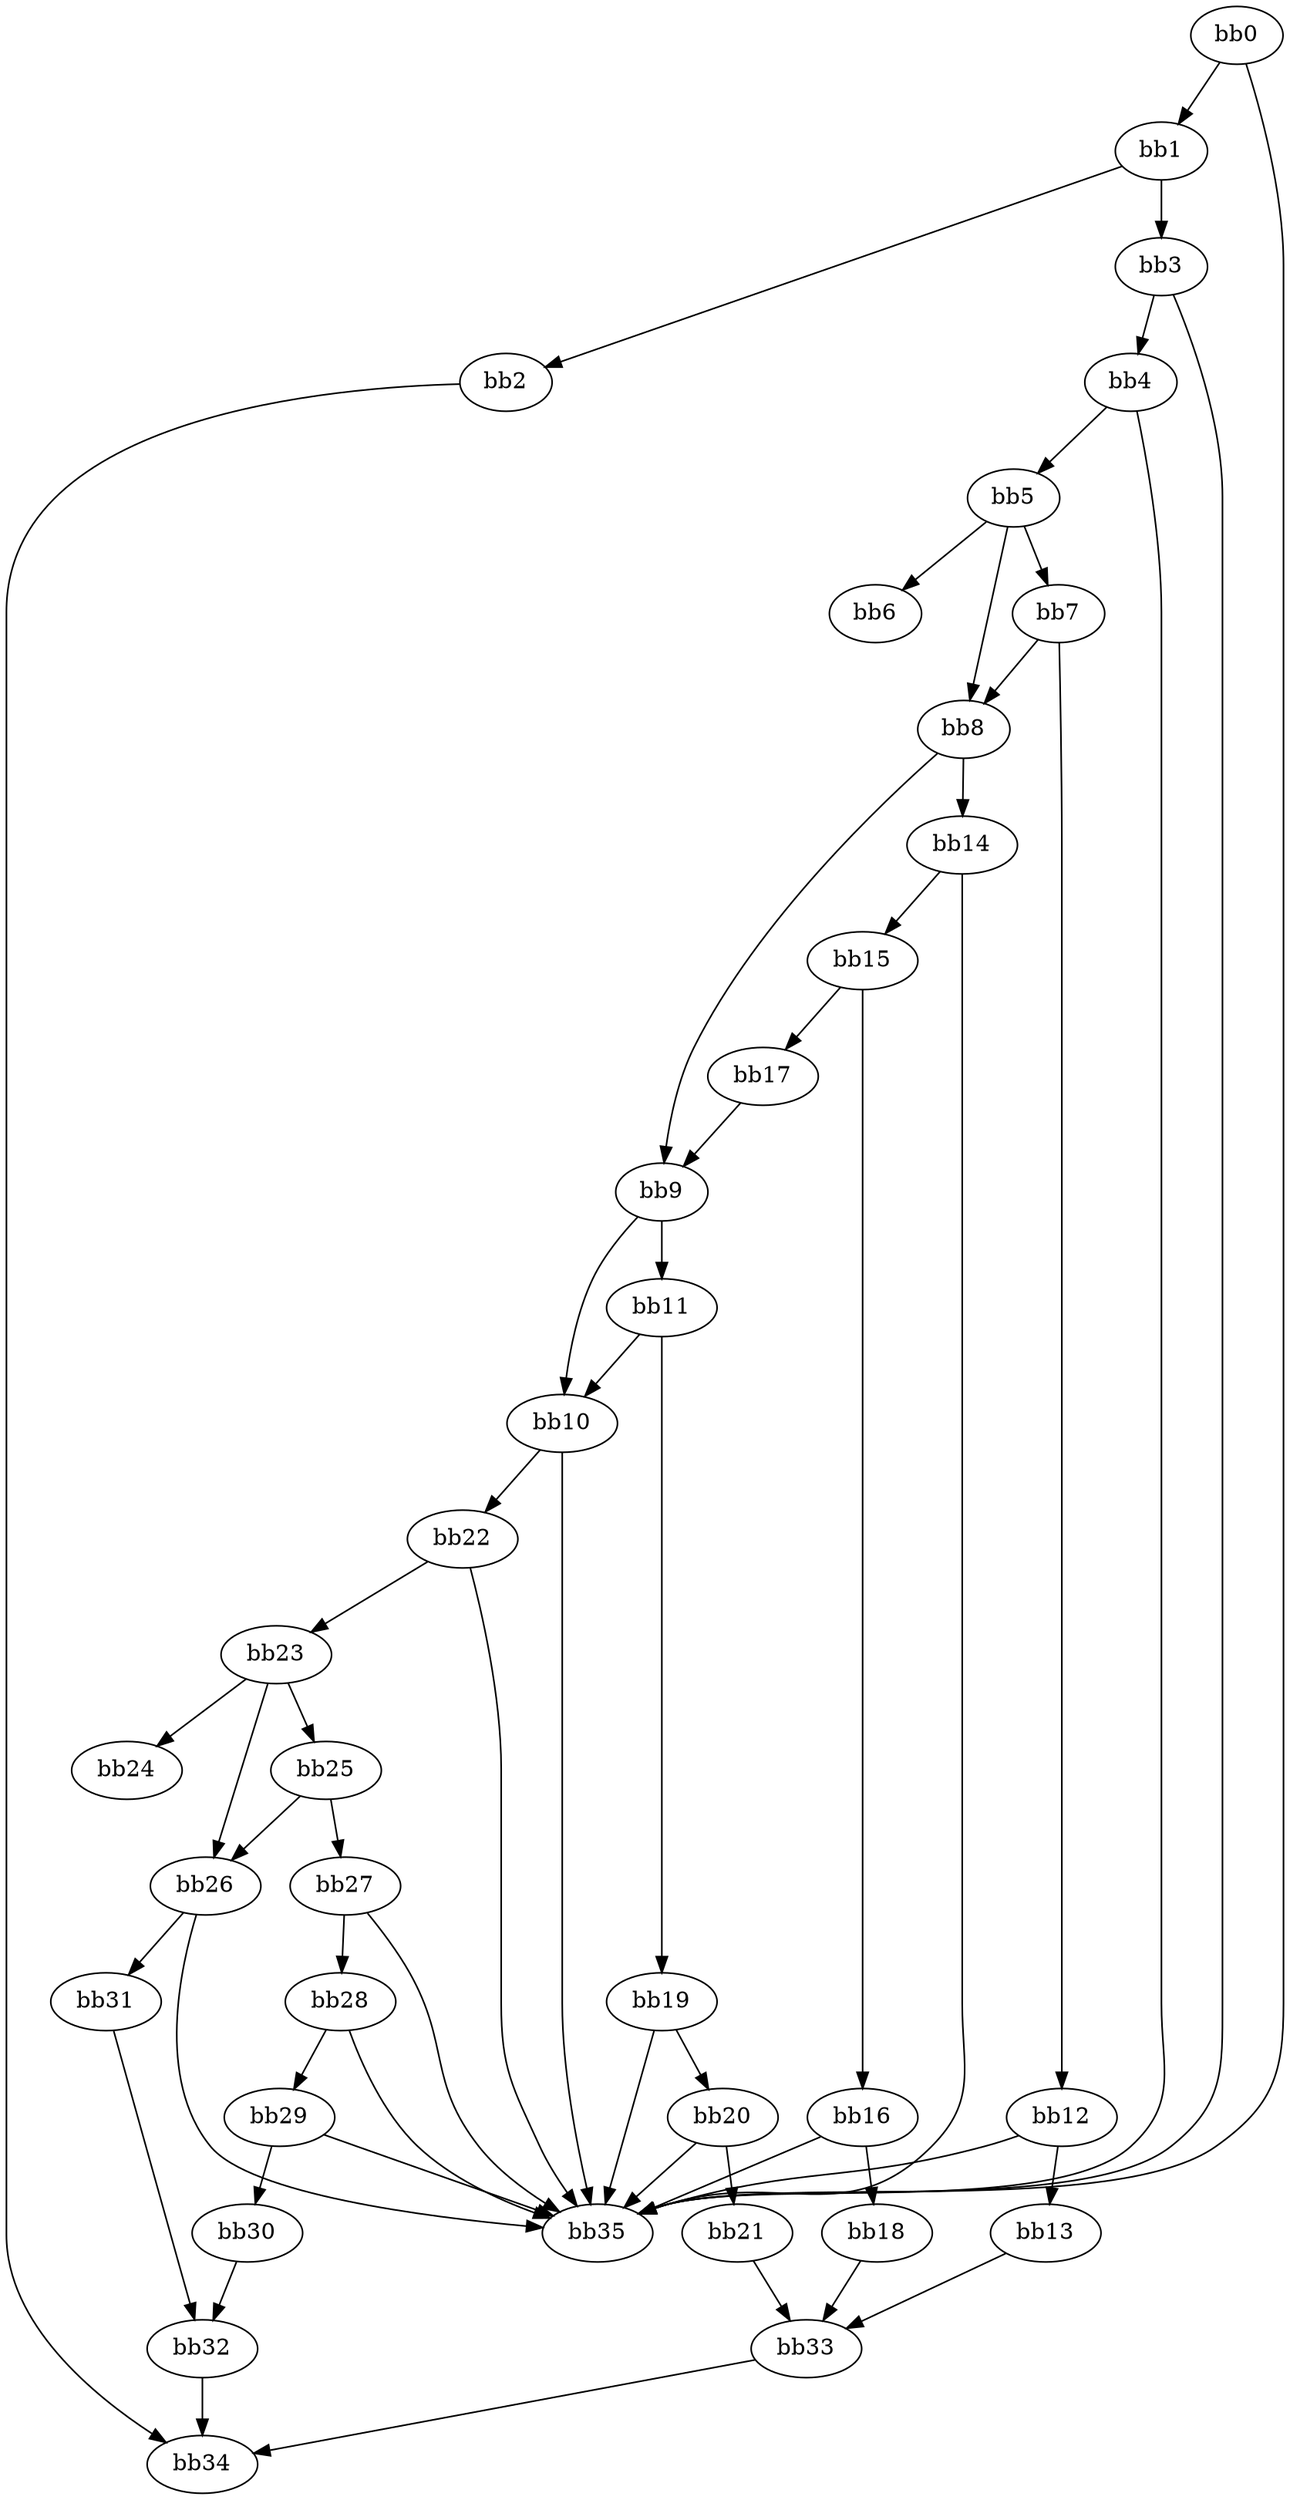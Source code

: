 digraph {
    0 [ label = "bb0\l" ]
    1 [ label = "bb1\l" ]
    2 [ label = "bb2\l" ]
    3 [ label = "bb3\l" ]
    4 [ label = "bb4\l" ]
    5 [ label = "bb5\l" ]
    6 [ label = "bb6\l" ]
    7 [ label = "bb7\l" ]
    8 [ label = "bb8\l" ]
    9 [ label = "bb9\l" ]
    10 [ label = "bb10\l" ]
    11 [ label = "bb11\l" ]
    12 [ label = "bb12\l" ]
    13 [ label = "bb13\l" ]
    14 [ label = "bb14\l" ]
    15 [ label = "bb15\l" ]
    16 [ label = "bb16\l" ]
    17 [ label = "bb17\l" ]
    18 [ label = "bb18\l" ]
    19 [ label = "bb19\l" ]
    20 [ label = "bb20\l" ]
    21 [ label = "bb21\l" ]
    22 [ label = "bb22\l" ]
    23 [ label = "bb23\l" ]
    24 [ label = "bb24\l" ]
    25 [ label = "bb25\l" ]
    26 [ label = "bb26\l" ]
    27 [ label = "bb27\l" ]
    28 [ label = "bb28\l" ]
    29 [ label = "bb29\l" ]
    30 [ label = "bb30\l" ]
    31 [ label = "bb31\l" ]
    32 [ label = "bb32\l" ]
    33 [ label = "bb33\l" ]
    34 [ label = "bb34\l" ]
    35 [ label = "bb35\l" ]
    0 -> 1 [ ]
    0 -> 35 [ ]
    1 -> 2 [ ]
    1 -> 3 [ ]
    2 -> 34 [ ]
    3 -> 4 [ ]
    3 -> 35 [ ]
    4 -> 5 [ ]
    4 -> 35 [ ]
    5 -> 6 [ ]
    5 -> 7 [ ]
    5 -> 8 [ ]
    7 -> 8 [ ]
    7 -> 12 [ ]
    8 -> 9 [ ]
    8 -> 14 [ ]
    9 -> 10 [ ]
    9 -> 11 [ ]
    10 -> 22 [ ]
    10 -> 35 [ ]
    11 -> 10 [ ]
    11 -> 19 [ ]
    12 -> 13 [ ]
    12 -> 35 [ ]
    13 -> 33 [ ]
    14 -> 15 [ ]
    14 -> 35 [ ]
    15 -> 16 [ ]
    15 -> 17 [ ]
    16 -> 18 [ ]
    16 -> 35 [ ]
    17 -> 9 [ ]
    18 -> 33 [ ]
    19 -> 20 [ ]
    19 -> 35 [ ]
    20 -> 21 [ ]
    20 -> 35 [ ]
    21 -> 33 [ ]
    22 -> 23 [ ]
    22 -> 35 [ ]
    23 -> 24 [ ]
    23 -> 25 [ ]
    23 -> 26 [ ]
    25 -> 26 [ ]
    25 -> 27 [ ]
    26 -> 31 [ ]
    26 -> 35 [ ]
    27 -> 28 [ ]
    27 -> 35 [ ]
    28 -> 29 [ ]
    28 -> 35 [ ]
    29 -> 30 [ ]
    29 -> 35 [ ]
    30 -> 32 [ ]
    31 -> 32 [ ]
    32 -> 34 [ ]
    33 -> 34 [ ]
}

